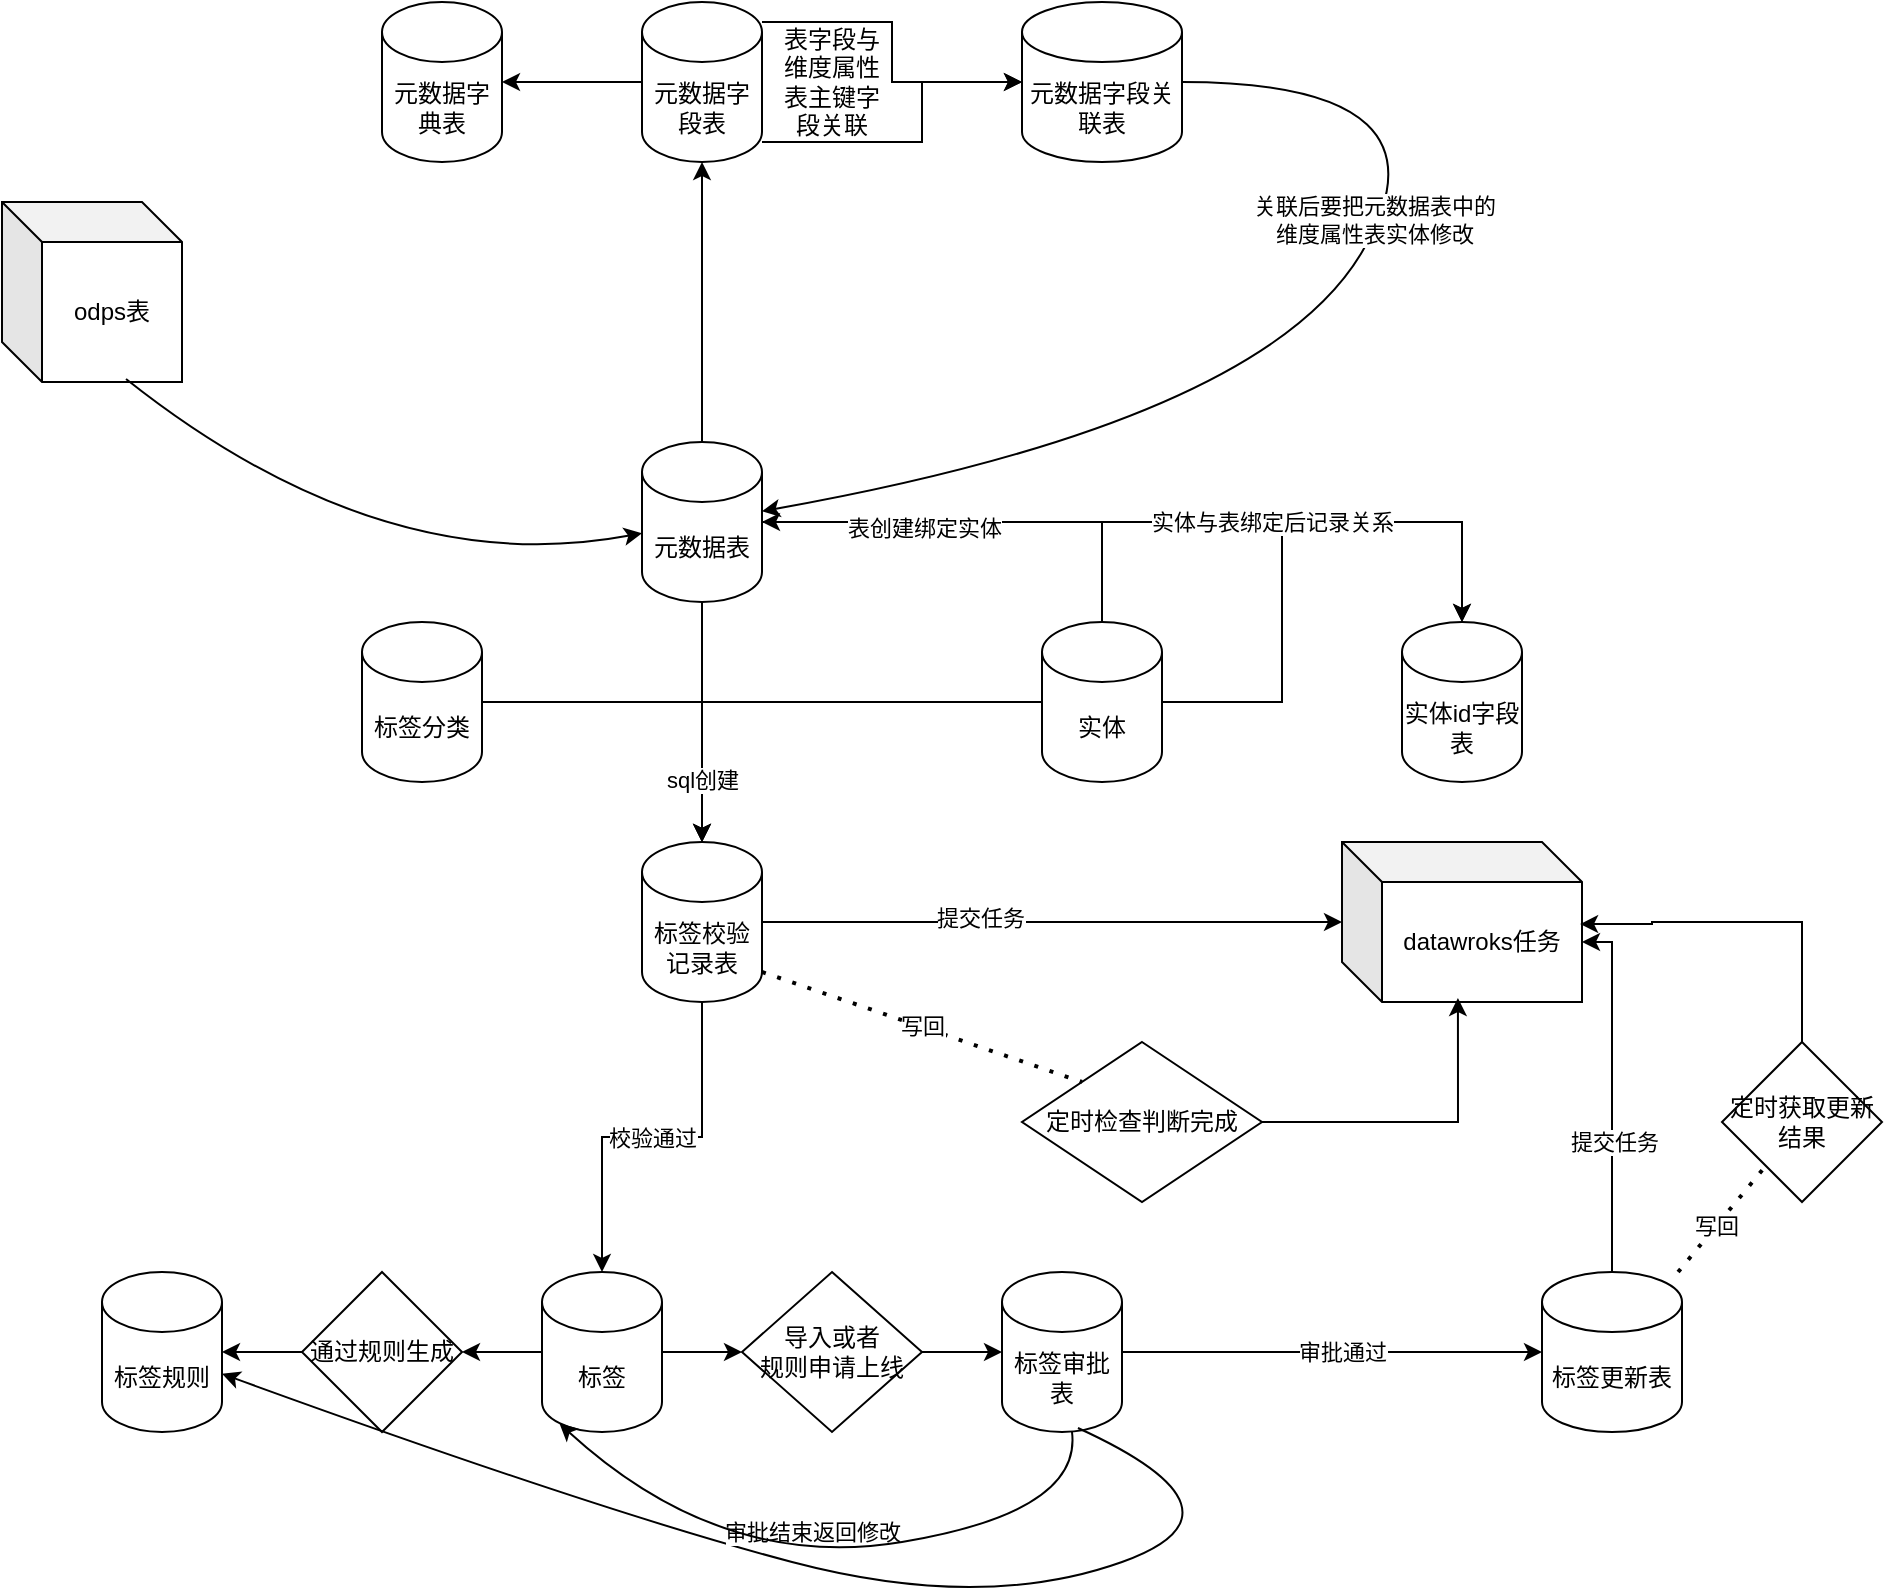 <mxfile version="24.8.3">
  <diagram name="第 1 页" id="x1a2OVwLC4DQB-1H0HeX">
    <mxGraphModel dx="1853" dy="1819" grid="1" gridSize="10" guides="1" tooltips="1" connect="1" arrows="1" fold="1" page="1" pageScale="1" pageWidth="827" pageHeight="1169" math="0" shadow="0">
      <root>
        <mxCell id="0" />
        <mxCell id="1" parent="0" />
        <mxCell id="-SsP1CFAZnbRiIt0Rbaj-4" value="odps表" style="shape=cube;whiteSpace=wrap;html=1;boundedLbl=1;backgroundOutline=1;darkOpacity=0.05;darkOpacity2=0.1;" parent="1" vertex="1">
          <mxGeometry x="-60" y="50" width="90" height="90" as="geometry" />
        </mxCell>
        <mxCell id="-SsP1CFAZnbRiIt0Rbaj-8" style="edgeStyle=orthogonalEdgeStyle;rounded=0;orthogonalLoop=1;jettySize=auto;html=1;" parent="1" source="-SsP1CFAZnbRiIt0Rbaj-5" target="-SsP1CFAZnbRiIt0Rbaj-6" edge="1">
          <mxGeometry relative="1" as="geometry">
            <Array as="points">
              <mxPoint x="490" y="210" />
            </Array>
          </mxGeometry>
        </mxCell>
        <mxCell id="-SsP1CFAZnbRiIt0Rbaj-50" style="edgeStyle=orthogonalEdgeStyle;rounded=0;orthogonalLoop=1;jettySize=auto;html=1;" parent="1" source="-SsP1CFAZnbRiIt0Rbaj-5" target="-SsP1CFAZnbRiIt0Rbaj-47" edge="1">
          <mxGeometry relative="1" as="geometry" />
        </mxCell>
        <mxCell id="-SsP1CFAZnbRiIt0Rbaj-71" style="edgeStyle=orthogonalEdgeStyle;rounded=0;orthogonalLoop=1;jettySize=auto;html=1;" parent="1" source="-SsP1CFAZnbRiIt0Rbaj-5" target="-SsP1CFAZnbRiIt0Rbaj-68" edge="1">
          <mxGeometry relative="1" as="geometry">
            <Array as="points">
              <mxPoint x="580" y="300" />
              <mxPoint x="580" y="210" />
              <mxPoint x="670" y="210" />
            </Array>
          </mxGeometry>
        </mxCell>
        <mxCell id="-SsP1CFAZnbRiIt0Rbaj-5" value="实体" style="shape=cylinder3;whiteSpace=wrap;html=1;boundedLbl=1;backgroundOutline=1;size=15;" parent="1" vertex="1">
          <mxGeometry x="460" y="260" width="60" height="80" as="geometry" />
        </mxCell>
        <mxCell id="-SsP1CFAZnbRiIt0Rbaj-48" style="edgeStyle=orthogonalEdgeStyle;rounded=0;orthogonalLoop=1;jettySize=auto;html=1;" parent="1" source="-SsP1CFAZnbRiIt0Rbaj-6" target="-SsP1CFAZnbRiIt0Rbaj-47" edge="1">
          <mxGeometry relative="1" as="geometry" />
        </mxCell>
        <mxCell id="-SsP1CFAZnbRiIt0Rbaj-70" style="edgeStyle=orthogonalEdgeStyle;rounded=0;orthogonalLoop=1;jettySize=auto;html=1;" parent="1" source="-SsP1CFAZnbRiIt0Rbaj-6" target="-SsP1CFAZnbRiIt0Rbaj-68" edge="1">
          <mxGeometry relative="1" as="geometry">
            <Array as="points">
              <mxPoint x="670" y="210" />
            </Array>
          </mxGeometry>
        </mxCell>
        <mxCell id="-SsP1CFAZnbRiIt0Rbaj-72" value="实体与表绑定后记录关系" style="edgeLabel;html=1;align=center;verticalAlign=middle;resizable=0;points=[];" parent="-SsP1CFAZnbRiIt0Rbaj-70" vertex="1" connectable="0">
          <mxGeometry x="0.275" relative="1" as="geometry">
            <mxPoint as="offset" />
          </mxGeometry>
        </mxCell>
        <mxCell id="-SsP1CFAZnbRiIt0Rbaj-74" value="表创建绑定实体" style="edgeLabel;html=1;align=center;verticalAlign=middle;resizable=0;points=[];" parent="-SsP1CFAZnbRiIt0Rbaj-70" vertex="1" connectable="0">
          <mxGeometry x="-0.595" y="-3" relative="1" as="geometry">
            <mxPoint as="offset" />
          </mxGeometry>
        </mxCell>
        <mxCell id="nBwIrbf57UpdQbHYywen-2" style="edgeStyle=orthogonalEdgeStyle;rounded=0;orthogonalLoop=1;jettySize=auto;html=1;" edge="1" parent="1" source="-SsP1CFAZnbRiIt0Rbaj-6" target="nBwIrbf57UpdQbHYywen-1">
          <mxGeometry relative="1" as="geometry" />
        </mxCell>
        <mxCell id="-SsP1CFAZnbRiIt0Rbaj-6" value="元数据表" style="shape=cylinder3;whiteSpace=wrap;html=1;boundedLbl=1;backgroundOutline=1;size=15;" parent="1" vertex="1">
          <mxGeometry x="260" y="170" width="60" height="80" as="geometry" />
        </mxCell>
        <mxCell id="-SsP1CFAZnbRiIt0Rbaj-7" value="" style="curved=1;endArrow=classic;html=1;rounded=0;exitX=0.689;exitY=0.983;exitDx=0;exitDy=0;exitPerimeter=0;" parent="1" source="-SsP1CFAZnbRiIt0Rbaj-4" target="-SsP1CFAZnbRiIt0Rbaj-6" edge="1">
          <mxGeometry width="50" height="50" relative="1" as="geometry">
            <mxPoint x="180" y="200" as="sourcePoint" />
            <mxPoint x="230" y="150" as="targetPoint" />
            <Array as="points">
              <mxPoint x="130" y="240" />
            </Array>
          </mxGeometry>
        </mxCell>
        <mxCell id="-SsP1CFAZnbRiIt0Rbaj-9" value="元数据字典表" style="shape=cylinder3;whiteSpace=wrap;html=1;boundedLbl=1;backgroundOutline=1;size=15;" parent="1" vertex="1">
          <mxGeometry x="130" y="-50" width="60" height="80" as="geometry" />
        </mxCell>
        <mxCell id="-SsP1CFAZnbRiIt0Rbaj-11" value="元数据字段关联表" style="shape=cylinder3;whiteSpace=wrap;html=1;boundedLbl=1;backgroundOutline=1;size=15;" parent="1" vertex="1">
          <mxGeometry x="450" y="-50" width="80" height="80" as="geometry" />
        </mxCell>
        <mxCell id="-SsP1CFAZnbRiIt0Rbaj-18" value="" style="curved=1;endArrow=classic;html=1;rounded=0;" parent="1" source="-SsP1CFAZnbRiIt0Rbaj-11" target="-SsP1CFAZnbRiIt0Rbaj-6" edge="1">
          <mxGeometry width="50" height="50" relative="1" as="geometry">
            <mxPoint x="510" y="80" as="sourcePoint" />
            <mxPoint x="290" y="105.806" as="targetPoint" />
            <Array as="points">
              <mxPoint x="670" y="-10" />
              <mxPoint x="570" y="160" />
            </Array>
          </mxGeometry>
        </mxCell>
        <mxCell id="-SsP1CFAZnbRiIt0Rbaj-19" value="关联后要把元数据表中的&lt;div&gt;维度属性表实体修改&lt;/div&gt;" style="edgeLabel;html=1;align=center;verticalAlign=middle;resizable=0;points=[];" parent="-SsP1CFAZnbRiIt0Rbaj-18" vertex="1" connectable="0">
          <mxGeometry x="-0.25" y="-3" relative="1" as="geometry">
            <mxPoint as="offset" />
          </mxGeometry>
        </mxCell>
        <mxCell id="-SsP1CFAZnbRiIt0Rbaj-29" value="" style="edgeStyle=orthogonalEdgeStyle;rounded=0;orthogonalLoop=1;jettySize=auto;html=1;" parent="1" source="-SsP1CFAZnbRiIt0Rbaj-20" target="-SsP1CFAZnbRiIt0Rbaj-28" edge="1">
          <mxGeometry relative="1" as="geometry" />
        </mxCell>
        <mxCell id="-SsP1CFAZnbRiIt0Rbaj-33" value="" style="edgeStyle=orthogonalEdgeStyle;rounded=0;orthogonalLoop=1;jettySize=auto;html=1;" parent="1" source="-SsP1CFAZnbRiIt0Rbaj-20" target="-SsP1CFAZnbRiIt0Rbaj-32" edge="1">
          <mxGeometry relative="1" as="geometry" />
        </mxCell>
        <mxCell id="-SsP1CFAZnbRiIt0Rbaj-20" value="标签" style="shape=cylinder3;whiteSpace=wrap;html=1;boundedLbl=1;backgroundOutline=1;size=15;" parent="1" vertex="1">
          <mxGeometry x="210" y="585" width="60" height="80" as="geometry" />
        </mxCell>
        <mxCell id="-SsP1CFAZnbRiIt0Rbaj-25" value="标签规则" style="shape=cylinder3;whiteSpace=wrap;html=1;boundedLbl=1;backgroundOutline=1;size=15;" parent="1" vertex="1">
          <mxGeometry x="-10" y="585" width="60" height="80" as="geometry" />
        </mxCell>
        <mxCell id="-SsP1CFAZnbRiIt0Rbaj-30" value="" style="edgeStyle=orthogonalEdgeStyle;rounded=0;orthogonalLoop=1;jettySize=auto;html=1;" parent="1" source="-SsP1CFAZnbRiIt0Rbaj-28" target="-SsP1CFAZnbRiIt0Rbaj-25" edge="1">
          <mxGeometry relative="1" as="geometry" />
        </mxCell>
        <mxCell id="-SsP1CFAZnbRiIt0Rbaj-28" value="通过规则生成" style="rhombus;whiteSpace=wrap;html=1;" parent="1" vertex="1">
          <mxGeometry x="90" y="585" width="80" height="80" as="geometry" />
        </mxCell>
        <mxCell id="-SsP1CFAZnbRiIt0Rbaj-31" value="标签审批表" style="shape=cylinder3;whiteSpace=wrap;html=1;boundedLbl=1;backgroundOutline=1;size=15;" parent="1" vertex="1">
          <mxGeometry x="440" y="585" width="60" height="80" as="geometry" />
        </mxCell>
        <mxCell id="-SsP1CFAZnbRiIt0Rbaj-34" value="" style="edgeStyle=orthogonalEdgeStyle;rounded=0;orthogonalLoop=1;jettySize=auto;html=1;" parent="1" source="-SsP1CFAZnbRiIt0Rbaj-32" target="-SsP1CFAZnbRiIt0Rbaj-31" edge="1">
          <mxGeometry relative="1" as="geometry" />
        </mxCell>
        <mxCell id="-SsP1CFAZnbRiIt0Rbaj-32" value="导入或者&lt;div&gt;规则申请上线&lt;/div&gt;" style="rhombus;whiteSpace=wrap;html=1;" parent="1" vertex="1">
          <mxGeometry x="310" y="585" width="90" height="80" as="geometry" />
        </mxCell>
        <mxCell id="-SsP1CFAZnbRiIt0Rbaj-36" value="" style="curved=1;endArrow=classic;html=1;rounded=0;exitX=0.633;exitY=0.975;exitDx=0;exitDy=0;exitPerimeter=0;" parent="1" source="-SsP1CFAZnbRiIt0Rbaj-31" target="-SsP1CFAZnbRiIt0Rbaj-25" edge="1">
          <mxGeometry width="50" height="50" relative="1" as="geometry">
            <mxPoint x="520" y="705" as="sourcePoint" />
            <mxPoint x="570" y="655" as="targetPoint" />
            <Array as="points">
              <mxPoint x="570" y="705" />
              <mxPoint x="430" y="755" />
              <mxPoint x="240" y="705" />
            </Array>
          </mxGeometry>
        </mxCell>
        <mxCell id="-SsP1CFAZnbRiIt0Rbaj-37" value="审批结束返回修改" style="edgeLabel;html=1;align=center;verticalAlign=middle;resizable=0;points=[];" parent="-SsP1CFAZnbRiIt0Rbaj-36" vertex="1" connectable="0">
          <mxGeometry x="0.056" y="-17" relative="1" as="geometry">
            <mxPoint as="offset" />
          </mxGeometry>
        </mxCell>
        <mxCell id="-SsP1CFAZnbRiIt0Rbaj-38" value="" style="curved=1;endArrow=classic;html=1;rounded=0;entryX=0.145;entryY=1;entryDx=0;entryDy=-4.35;entryPerimeter=0;" parent="1" source="-SsP1CFAZnbRiIt0Rbaj-31" target="-SsP1CFAZnbRiIt0Rbaj-20" edge="1">
          <mxGeometry width="50" height="50" relative="1" as="geometry">
            <mxPoint x="450" y="645" as="sourcePoint" />
            <mxPoint x="480" y="655" as="targetPoint" />
            <Array as="points">
              <mxPoint x="480" y="705" />
              <mxPoint x="300" y="735" />
            </Array>
          </mxGeometry>
        </mxCell>
        <mxCell id="-SsP1CFAZnbRiIt0Rbaj-39" value="标签分类" style="shape=cylinder3;whiteSpace=wrap;html=1;boundedLbl=1;backgroundOutline=1;size=15;" parent="1" vertex="1">
          <mxGeometry x="120" y="260" width="60" height="80" as="geometry" />
        </mxCell>
        <mxCell id="-SsP1CFAZnbRiIt0Rbaj-41" value="标签更新表" style="shape=cylinder3;whiteSpace=wrap;html=1;boundedLbl=1;backgroundOutline=1;size=15;" parent="1" vertex="1">
          <mxGeometry x="710" y="585" width="70" height="80" as="geometry" />
        </mxCell>
        <mxCell id="-SsP1CFAZnbRiIt0Rbaj-42" style="edgeStyle=orthogonalEdgeStyle;rounded=0;orthogonalLoop=1;jettySize=auto;html=1;" parent="1" source="-SsP1CFAZnbRiIt0Rbaj-31" target="-SsP1CFAZnbRiIt0Rbaj-41" edge="1">
          <mxGeometry relative="1" as="geometry" />
        </mxCell>
        <mxCell id="-SsP1CFAZnbRiIt0Rbaj-43" value="审批通过" style="edgeLabel;html=1;align=center;verticalAlign=middle;resizable=0;points=[];" parent="-SsP1CFAZnbRiIt0Rbaj-42" vertex="1" connectable="0">
          <mxGeometry x="0.429" y="1" relative="1" as="geometry">
            <mxPoint x="-40" y="1" as="offset" />
          </mxGeometry>
        </mxCell>
        <mxCell id="-SsP1CFAZnbRiIt0Rbaj-53" style="edgeStyle=orthogonalEdgeStyle;rounded=0;orthogonalLoop=1;jettySize=auto;html=1;" parent="1" source="-SsP1CFAZnbRiIt0Rbaj-47" target="-SsP1CFAZnbRiIt0Rbaj-52" edge="1">
          <mxGeometry relative="1" as="geometry" />
        </mxCell>
        <mxCell id="-SsP1CFAZnbRiIt0Rbaj-55" value="提交任务" style="edgeLabel;html=1;align=center;verticalAlign=middle;resizable=0;points=[];" parent="-SsP1CFAZnbRiIt0Rbaj-53" vertex="1" connectable="0">
          <mxGeometry x="-0.248" y="2" relative="1" as="geometry">
            <mxPoint as="offset" />
          </mxGeometry>
        </mxCell>
        <mxCell id="-SsP1CFAZnbRiIt0Rbaj-58" value="校验通过" style="edgeStyle=orthogonalEdgeStyle;rounded=0;orthogonalLoop=1;jettySize=auto;html=1;" parent="1" source="-SsP1CFAZnbRiIt0Rbaj-47" target="-SsP1CFAZnbRiIt0Rbaj-20" edge="1">
          <mxGeometry relative="1" as="geometry" />
        </mxCell>
        <mxCell id="-SsP1CFAZnbRiIt0Rbaj-47" value="标签校验记录表" style="shape=cylinder3;whiteSpace=wrap;html=1;boundedLbl=1;backgroundOutline=1;size=15;" parent="1" vertex="1">
          <mxGeometry x="260" y="370" width="60" height="80" as="geometry" />
        </mxCell>
        <mxCell id="-SsP1CFAZnbRiIt0Rbaj-49" style="edgeStyle=orthogonalEdgeStyle;rounded=0;orthogonalLoop=1;jettySize=auto;html=1;entryX=0.5;entryY=0;entryDx=0;entryDy=0;entryPerimeter=0;" parent="1" source="-SsP1CFAZnbRiIt0Rbaj-39" target="-SsP1CFAZnbRiIt0Rbaj-47" edge="1">
          <mxGeometry relative="1" as="geometry" />
        </mxCell>
        <mxCell id="-SsP1CFAZnbRiIt0Rbaj-51" value="sql创建" style="edgeLabel;html=1;align=center;verticalAlign=middle;resizable=0;points=[];" parent="-SsP1CFAZnbRiIt0Rbaj-49" vertex="1" connectable="0">
          <mxGeometry x="0.657" relative="1" as="geometry">
            <mxPoint as="offset" />
          </mxGeometry>
        </mxCell>
        <mxCell id="-SsP1CFAZnbRiIt0Rbaj-52" value="datawroks任务" style="shape=cube;whiteSpace=wrap;html=1;boundedLbl=1;backgroundOutline=1;darkOpacity=0.05;darkOpacity2=0.1;" parent="1" vertex="1">
          <mxGeometry x="610" y="370" width="120" height="80" as="geometry" />
        </mxCell>
        <mxCell id="-SsP1CFAZnbRiIt0Rbaj-54" value="定时检查判断完成" style="rhombus;whiteSpace=wrap;html=1;" parent="1" vertex="1">
          <mxGeometry x="450" y="470" width="120" height="80" as="geometry" />
        </mxCell>
        <mxCell id="-SsP1CFAZnbRiIt0Rbaj-57" value="写回" style="endArrow=none;dashed=1;html=1;dashPattern=1 3;strokeWidth=2;rounded=0;entryX=0;entryY=0;entryDx=0;entryDy=0;exitX=1;exitY=1;exitDx=0;exitDy=-15;exitPerimeter=0;" parent="1" source="-SsP1CFAZnbRiIt0Rbaj-47" target="-SsP1CFAZnbRiIt0Rbaj-54" edge="1">
          <mxGeometry width="50" height="50" relative="1" as="geometry">
            <mxPoint x="500" y="510" as="sourcePoint" />
            <mxPoint x="550" y="460" as="targetPoint" />
          </mxGeometry>
        </mxCell>
        <mxCell id="-SsP1CFAZnbRiIt0Rbaj-59" style="edgeStyle=orthogonalEdgeStyle;rounded=0;orthogonalLoop=1;jettySize=auto;html=1;entryX=0.483;entryY=0.975;entryDx=0;entryDy=0;entryPerimeter=0;" parent="1" source="-SsP1CFAZnbRiIt0Rbaj-54" target="-SsP1CFAZnbRiIt0Rbaj-52" edge="1">
          <mxGeometry relative="1" as="geometry" />
        </mxCell>
        <mxCell id="-SsP1CFAZnbRiIt0Rbaj-60" style="edgeStyle=orthogonalEdgeStyle;rounded=0;orthogonalLoop=1;jettySize=auto;html=1;" parent="1" source="-SsP1CFAZnbRiIt0Rbaj-41" target="-SsP1CFAZnbRiIt0Rbaj-52" edge="1">
          <mxGeometry relative="1" as="geometry">
            <Array as="points">
              <mxPoint x="745" y="420" />
            </Array>
          </mxGeometry>
        </mxCell>
        <mxCell id="-SsP1CFAZnbRiIt0Rbaj-61" value="提交任务" style="edgeLabel;html=1;align=center;verticalAlign=middle;resizable=0;points=[];" parent="-SsP1CFAZnbRiIt0Rbaj-60" vertex="1" connectable="0">
          <mxGeometry x="-0.278" y="-1" relative="1" as="geometry">
            <mxPoint as="offset" />
          </mxGeometry>
        </mxCell>
        <mxCell id="-SsP1CFAZnbRiIt0Rbaj-62" value="定时获取更新结果" style="rhombus;whiteSpace=wrap;html=1;" parent="1" vertex="1">
          <mxGeometry x="800" y="470" width="80" height="80" as="geometry" />
        </mxCell>
        <mxCell id="-SsP1CFAZnbRiIt0Rbaj-63" style="edgeStyle=orthogonalEdgeStyle;rounded=0;orthogonalLoop=1;jettySize=auto;html=1;entryX=0.992;entryY=0.513;entryDx=0;entryDy=0;entryPerimeter=0;" parent="1" source="-SsP1CFAZnbRiIt0Rbaj-62" target="-SsP1CFAZnbRiIt0Rbaj-52" edge="1">
          <mxGeometry relative="1" as="geometry">
            <Array as="points">
              <mxPoint x="840" y="410" />
              <mxPoint x="765" y="410" />
              <mxPoint x="765" y="411" />
            </Array>
          </mxGeometry>
        </mxCell>
        <mxCell id="-SsP1CFAZnbRiIt0Rbaj-65" value="" style="endArrow=none;dashed=1;html=1;dashPattern=1 3;strokeWidth=2;rounded=0;" parent="1" source="-SsP1CFAZnbRiIt0Rbaj-41" target="-SsP1CFAZnbRiIt0Rbaj-62" edge="1">
          <mxGeometry width="50" height="50" relative="1" as="geometry">
            <mxPoint x="820" y="600" as="sourcePoint" />
            <mxPoint x="870" y="550" as="targetPoint" />
          </mxGeometry>
        </mxCell>
        <mxCell id="-SsP1CFAZnbRiIt0Rbaj-66" value="写回" style="edgeLabel;html=1;align=center;verticalAlign=middle;resizable=0;points=[];" parent="-SsP1CFAZnbRiIt0Rbaj-65" vertex="1" connectable="0">
          <mxGeometry x="-0.134" relative="1" as="geometry">
            <mxPoint as="offset" />
          </mxGeometry>
        </mxCell>
        <mxCell id="-SsP1CFAZnbRiIt0Rbaj-68" value="实体id字段表" style="shape=cylinder3;whiteSpace=wrap;html=1;boundedLbl=1;backgroundOutline=1;size=15;" parent="1" vertex="1">
          <mxGeometry x="640" y="260" width="60" height="80" as="geometry" />
        </mxCell>
        <mxCell id="nBwIrbf57UpdQbHYywen-3" style="edgeStyle=orthogonalEdgeStyle;rounded=0;orthogonalLoop=1;jettySize=auto;html=1;" edge="1" parent="1" source="nBwIrbf57UpdQbHYywen-1" target="-SsP1CFAZnbRiIt0Rbaj-11">
          <mxGeometry relative="1" as="geometry">
            <Array as="points">
              <mxPoint x="385" y="-40" />
              <mxPoint x="385" y="-10" />
            </Array>
          </mxGeometry>
        </mxCell>
        <mxCell id="nBwIrbf57UpdQbHYywen-4" style="edgeStyle=orthogonalEdgeStyle;rounded=0;orthogonalLoop=1;jettySize=auto;html=1;" edge="1" parent="1" source="nBwIrbf57UpdQbHYywen-1" target="-SsP1CFAZnbRiIt0Rbaj-11">
          <mxGeometry relative="1" as="geometry">
            <mxPoint x="430" y="-40" as="targetPoint" />
            <Array as="points">
              <mxPoint x="400" y="20" />
              <mxPoint x="400" y="-10" />
            </Array>
          </mxGeometry>
        </mxCell>
        <mxCell id="nBwIrbf57UpdQbHYywen-6" style="edgeStyle=orthogonalEdgeStyle;rounded=0;orthogonalLoop=1;jettySize=auto;html=1;" edge="1" parent="1" source="nBwIrbf57UpdQbHYywen-1" target="-SsP1CFAZnbRiIt0Rbaj-9">
          <mxGeometry relative="1" as="geometry" />
        </mxCell>
        <mxCell id="nBwIrbf57UpdQbHYywen-1" value="元数据字段表" style="shape=cylinder3;whiteSpace=wrap;html=1;boundedLbl=1;backgroundOutline=1;size=15;" vertex="1" parent="1">
          <mxGeometry x="260" y="-50" width="60" height="80" as="geometry" />
        </mxCell>
        <mxCell id="nBwIrbf57UpdQbHYywen-5" value="表字段与维度属性表主键字段关联" style="text;html=1;align=center;verticalAlign=middle;whiteSpace=wrap;rounded=0;" vertex="1" parent="1">
          <mxGeometry x="325" y="-25" width="60" height="30" as="geometry" />
        </mxCell>
      </root>
    </mxGraphModel>
  </diagram>
</mxfile>
